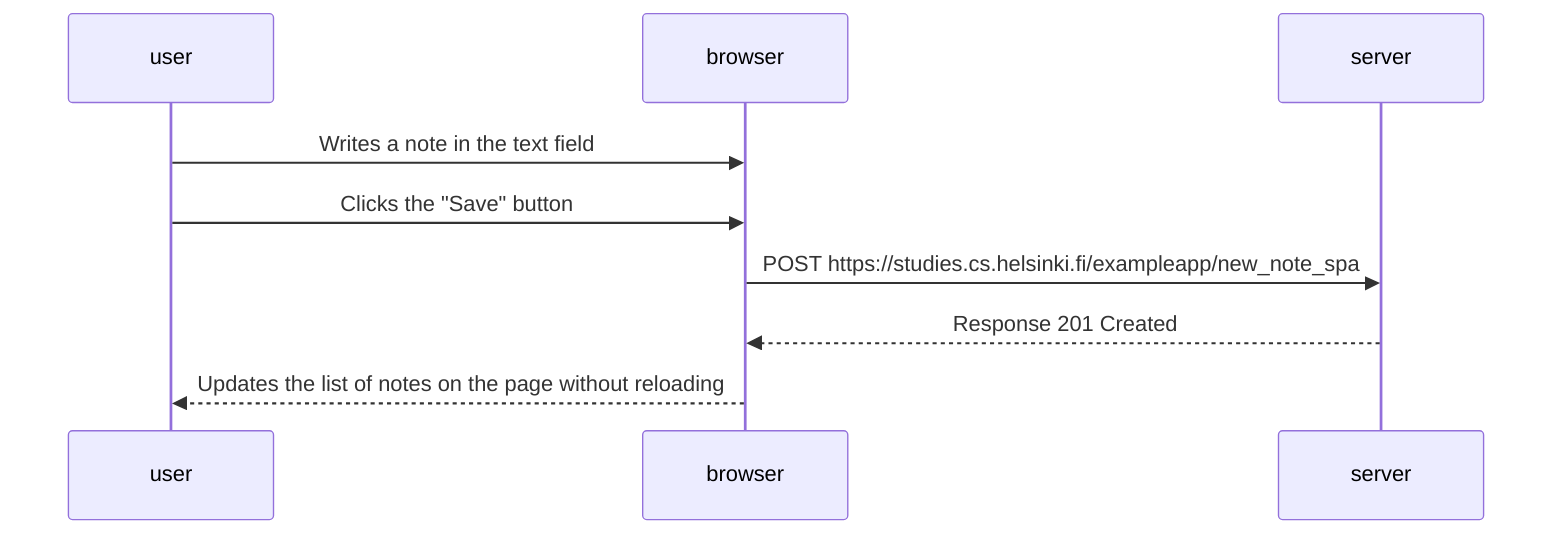 sequenceDiagram
    participant user
    participant browser
    participant server

    user->>browser: Writes a note in the text field
    user->>browser: Clicks the "Save" button
    browser->>server: POST https://studies.cs.helsinki.fi/exampleapp/new_note_spa
    server-->>browser: Response 201 Created
    browser-->>user: Updates the list of notes on the page without reloading